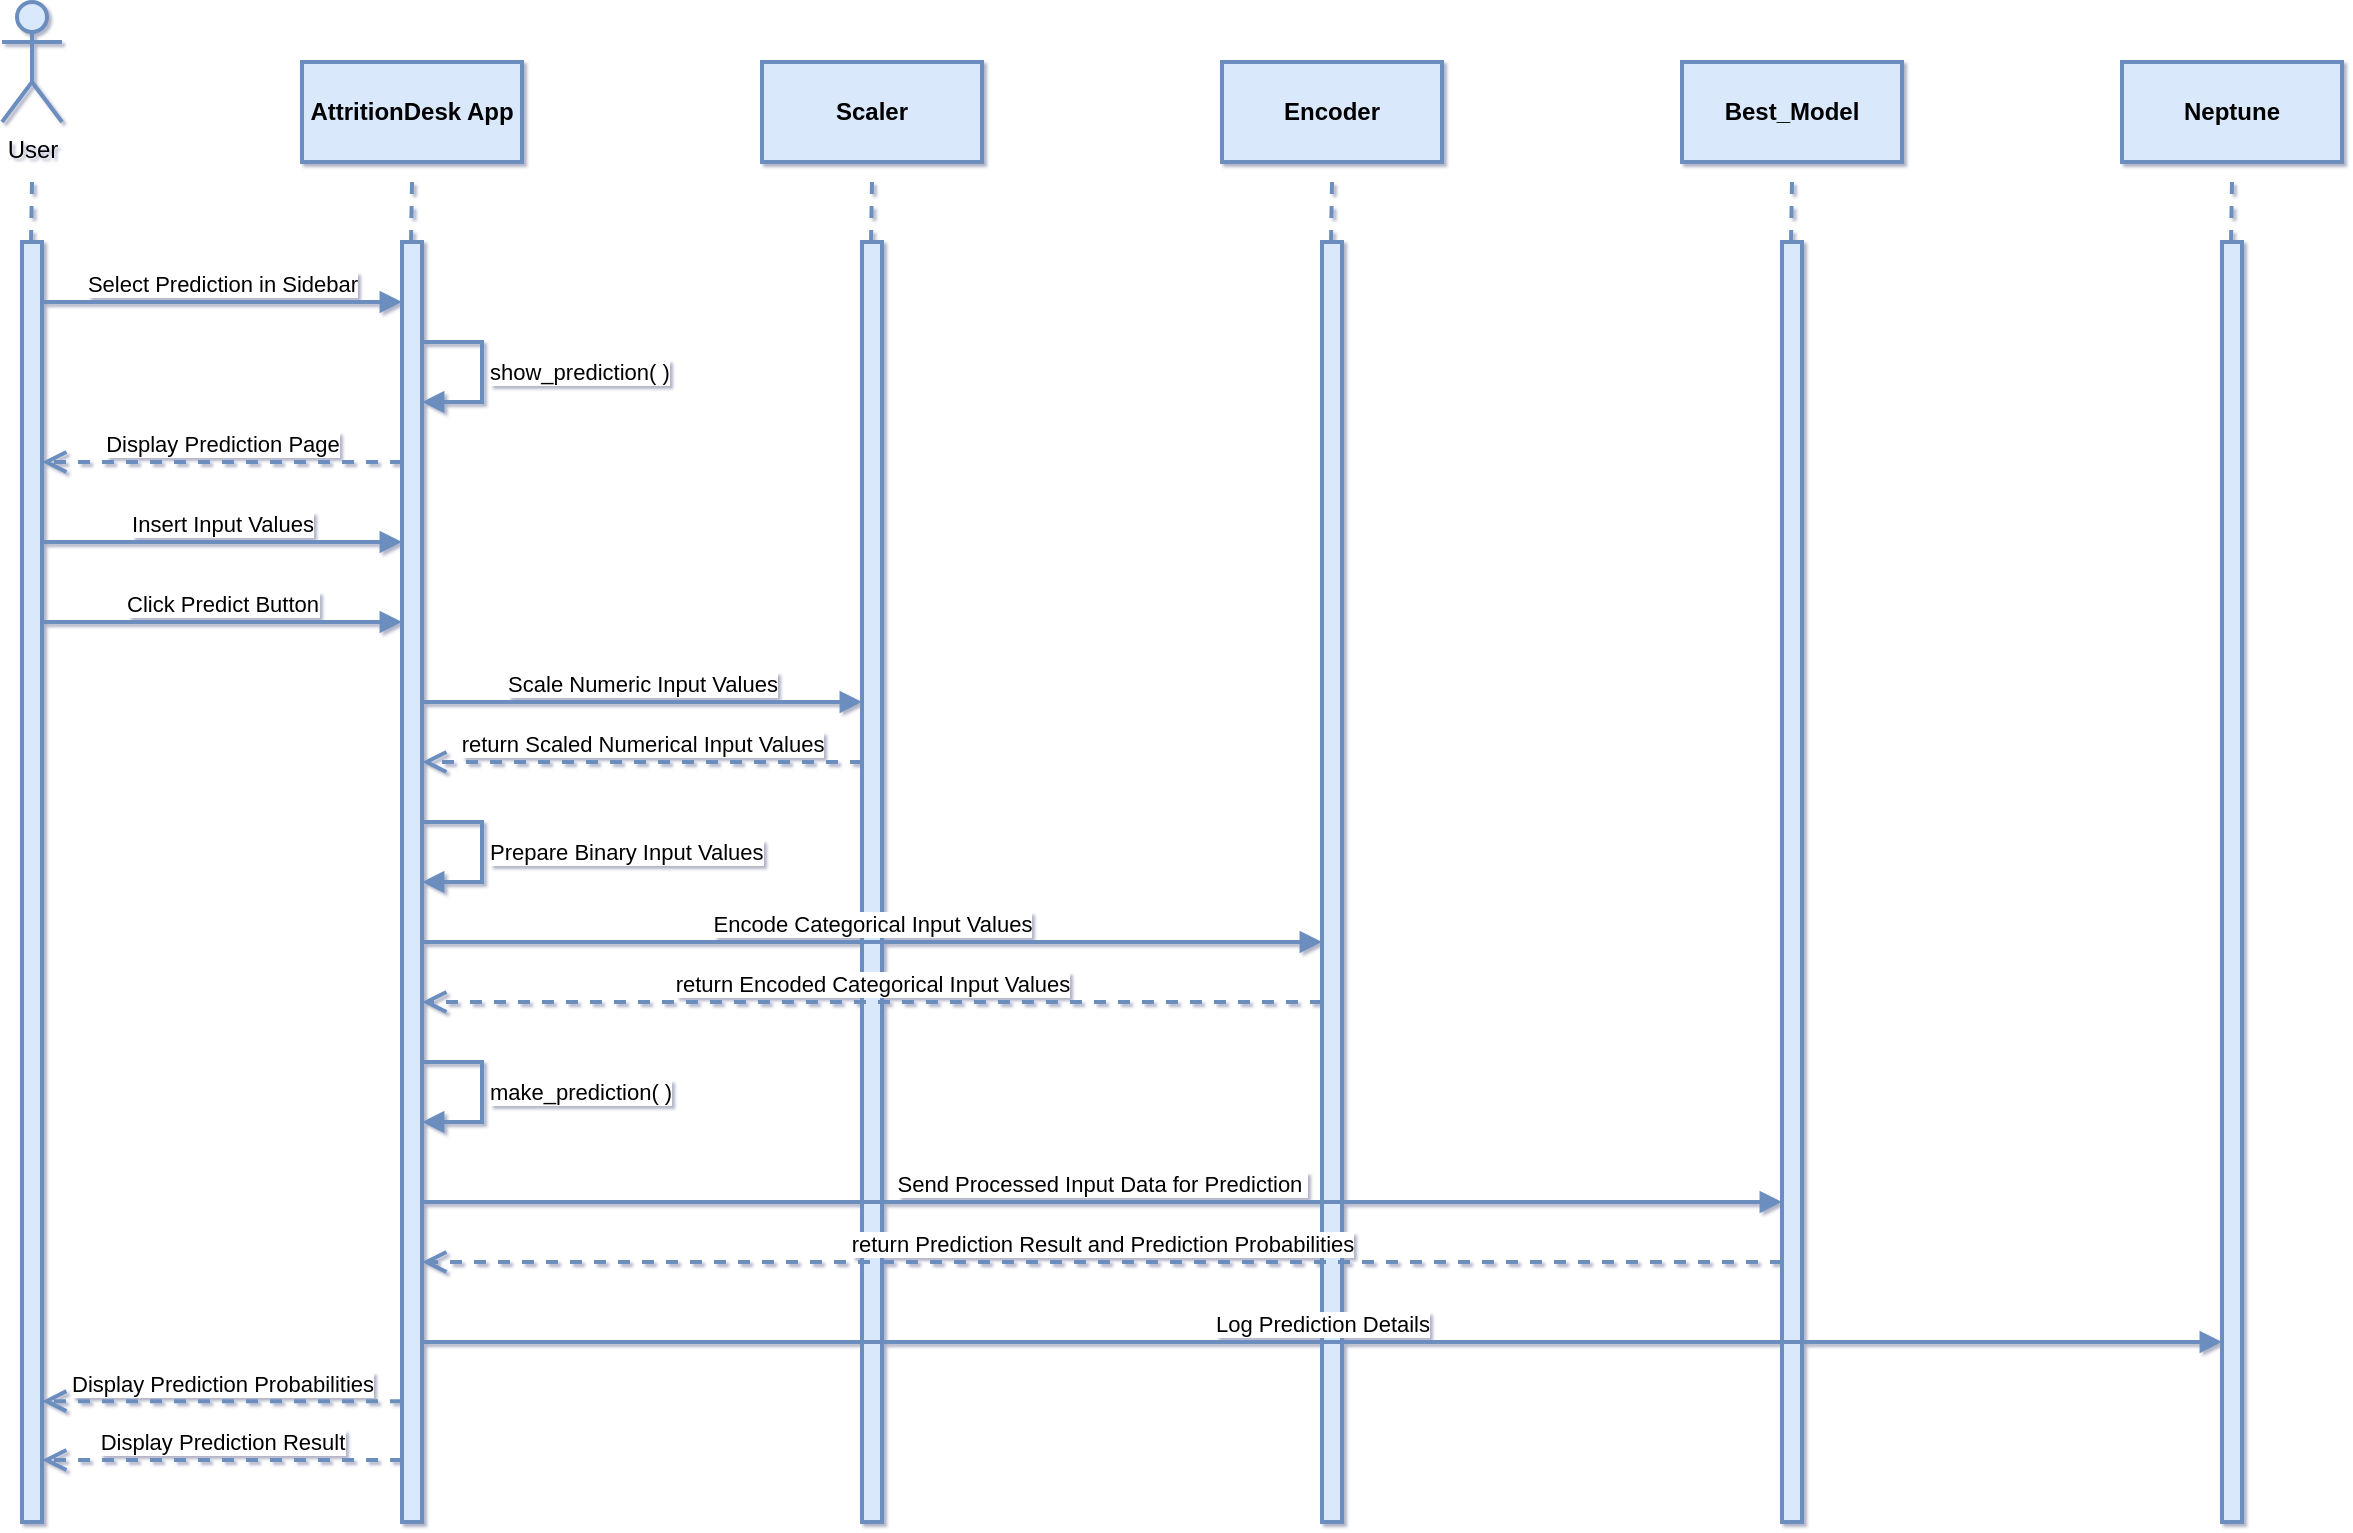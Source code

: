 <mxfile version="26.0.8">
  <diagram name="Pagina-1" id="xy44WM9axit6YsEuYfEI">
    <mxGraphModel grid="1" page="1" gridSize="10" guides="1" tooltips="1" connect="1" arrows="1" fold="1" pageScale="1" pageWidth="827" pageHeight="1169" math="0" shadow="1">
      <root>
        <mxCell id="0" />
        <mxCell id="1" parent="0" />
        <mxCell id="-Fmea5wu_MdY4uHTA9rm-1" value="User" style="shape=umlActor;verticalLabelPosition=bottom;verticalAlign=top;html=1;outlineConnect=0;fillColor=#dae8fc;strokeColor=#6c8ebf;strokeWidth=2;" vertex="1" parent="1">
          <mxGeometry x="50" y="30" width="30" height="60" as="geometry" />
        </mxCell>
        <mxCell id="-Fmea5wu_MdY4uHTA9rm-2" value="AttritionDesk App" style="html=1;whiteSpace=wrap;fillColor=#dae8fc;strokeColor=#6c8ebf;strokeWidth=2;fontStyle=1" vertex="1" parent="1">
          <mxGeometry x="200" y="60" width="110" height="50" as="geometry" />
        </mxCell>
        <mxCell id="-Fmea5wu_MdY4uHTA9rm-3" value="Scaler" style="html=1;whiteSpace=wrap;fillColor=#dae8fc;strokeColor=#6c8ebf;strokeWidth=2;fontStyle=1" vertex="1" parent="1">
          <mxGeometry x="430" y="60" width="110" height="50" as="geometry" />
        </mxCell>
        <mxCell id="-Fmea5wu_MdY4uHTA9rm-4" value="Encoder" style="html=1;whiteSpace=wrap;fillColor=#dae8fc;strokeColor=#6c8ebf;strokeWidth=2;fontStyle=1" vertex="1" parent="1">
          <mxGeometry x="660" y="60" width="110" height="50" as="geometry" />
        </mxCell>
        <mxCell id="-Fmea5wu_MdY4uHTA9rm-5" value="Best_Model" style="html=1;whiteSpace=wrap;fillColor=#dae8fc;strokeColor=#6c8ebf;strokeWidth=2;fontStyle=1" vertex="1" parent="1">
          <mxGeometry x="890" y="60" width="110" height="50" as="geometry" />
        </mxCell>
        <mxCell id="-Fmea5wu_MdY4uHTA9rm-6" value="" style="html=1;points=[[0,0,0,0,5],[0,1,0,0,-5],[1,0,0,0,5],[1,1,0,0,-5]];perimeter=orthogonalPerimeter;outlineConnect=0;targetShapes=umlLifeline;portConstraint=eastwest;newEdgeStyle={&quot;curved&quot;:0,&quot;rounded&quot;:0};fillColor=#dae8fc;strokeColor=#6c8ebf;strokeWidth=2;" vertex="1" parent="1">
          <mxGeometry x="60" y="150" width="10" height="640" as="geometry" />
        </mxCell>
        <mxCell id="-Fmea5wu_MdY4uHTA9rm-7" value="" style="html=1;points=[[0,0,0,0,5],[0,1,0,0,-5],[1,0,0,0,5],[1,1,0,0,-5]];perimeter=orthogonalPerimeter;outlineConnect=0;targetShapes=umlLifeline;portConstraint=eastwest;newEdgeStyle={&quot;curved&quot;:0,&quot;rounded&quot;:0};fillColor=#dae8fc;strokeColor=#6c8ebf;strokeWidth=2;" vertex="1" parent="1">
          <mxGeometry x="250" y="150" width="10" height="640" as="geometry" />
        </mxCell>
        <mxCell id="-Fmea5wu_MdY4uHTA9rm-8" value="" style="html=1;points=[[0,0,0,0,5],[0,1,0,0,-5],[1,0,0,0,5],[1,1,0,0,-5]];perimeter=orthogonalPerimeter;outlineConnect=0;targetShapes=umlLifeline;portConstraint=eastwest;newEdgeStyle={&quot;curved&quot;:0,&quot;rounded&quot;:0};fillColor=#dae8fc;strokeColor=#6c8ebf;strokeWidth=2;" vertex="1" parent="1">
          <mxGeometry x="480" y="150" width="10" height="640" as="geometry" />
        </mxCell>
        <mxCell id="-Fmea5wu_MdY4uHTA9rm-9" value="" style="html=1;points=[[0,0,0,0,5],[0,1,0,0,-5],[1,0,0,0,5],[1,1,0,0,-5]];perimeter=orthogonalPerimeter;outlineConnect=0;targetShapes=umlLifeline;portConstraint=eastwest;newEdgeStyle={&quot;curved&quot;:0,&quot;rounded&quot;:0};fillColor=#dae8fc;strokeColor=#6c8ebf;strokeWidth=2;" vertex="1" parent="1">
          <mxGeometry x="710" y="150" width="10" height="640" as="geometry" />
        </mxCell>
        <mxCell id="-Fmea5wu_MdY4uHTA9rm-10" value="" style="html=1;points=[[0,0,0,0,5],[0,1,0,0,-5],[1,0,0,0,5],[1,1,0,0,-5]];perimeter=orthogonalPerimeter;outlineConnect=0;targetShapes=umlLifeline;portConstraint=eastwest;newEdgeStyle={&quot;curved&quot;:0,&quot;rounded&quot;:0};fillColor=#dae8fc;strokeColor=#6c8ebf;strokeWidth=2;" vertex="1" parent="1">
          <mxGeometry x="940" y="150" width="10" height="640" as="geometry" />
        </mxCell>
        <mxCell id="-Fmea5wu_MdY4uHTA9rm-11" value="" style="endArrow=none;dashed=1;html=1;rounded=0;fillColor=#dae8fc;strokeColor=#6c8ebf;strokeWidth=2;" edge="1" parent="1">
          <mxGeometry width="50" height="50" relative="1" as="geometry">
            <mxPoint x="64.5" y="150" as="sourcePoint" />
            <mxPoint x="65" y="120" as="targetPoint" />
          </mxGeometry>
        </mxCell>
        <mxCell id="-Fmea5wu_MdY4uHTA9rm-12" value="" style="endArrow=none;dashed=1;html=1;rounded=0;fillColor=#dae8fc;strokeColor=#6c8ebf;strokeWidth=2;" edge="1" parent="1">
          <mxGeometry width="50" height="50" relative="1" as="geometry">
            <mxPoint x="254.5" y="150" as="sourcePoint" />
            <mxPoint x="255" y="120" as="targetPoint" />
          </mxGeometry>
        </mxCell>
        <mxCell id="-Fmea5wu_MdY4uHTA9rm-13" value="" style="endArrow=none;dashed=1;html=1;rounded=0;fillColor=#dae8fc;strokeColor=#6c8ebf;strokeWidth=2;" edge="1" parent="1">
          <mxGeometry width="50" height="50" relative="1" as="geometry">
            <mxPoint x="484.5" y="150" as="sourcePoint" />
            <mxPoint x="485" y="120" as="targetPoint" />
          </mxGeometry>
        </mxCell>
        <mxCell id="-Fmea5wu_MdY4uHTA9rm-14" value="" style="endArrow=none;dashed=1;html=1;rounded=0;fillColor=#dae8fc;strokeColor=#6c8ebf;strokeWidth=2;" edge="1" parent="1">
          <mxGeometry width="50" height="50" relative="1" as="geometry">
            <mxPoint x="714.5" y="150" as="sourcePoint" />
            <mxPoint x="715" y="120" as="targetPoint" />
          </mxGeometry>
        </mxCell>
        <mxCell id="-Fmea5wu_MdY4uHTA9rm-15" value="" style="endArrow=none;dashed=1;html=1;rounded=0;fillColor=#dae8fc;strokeColor=#6c8ebf;strokeWidth=2;" edge="1" parent="1">
          <mxGeometry width="50" height="50" relative="1" as="geometry">
            <mxPoint x="944.5" y="150" as="sourcePoint" />
            <mxPoint x="945" y="120" as="targetPoint" />
          </mxGeometry>
        </mxCell>
        <mxCell id="-Fmea5wu_MdY4uHTA9rm-16" value="Select Prediction in Sidebar" style="html=1;verticalAlign=bottom;endArrow=block;curved=0;rounded=0;fillColor=#dae8fc;strokeColor=#6c8ebf;strokeWidth=2;" edge="1" parent="1">
          <mxGeometry width="80" relative="1" as="geometry">
            <mxPoint x="70" y="180" as="sourcePoint" />
            <mxPoint x="250" y="180" as="targetPoint" />
          </mxGeometry>
        </mxCell>
        <mxCell id="-Fmea5wu_MdY4uHTA9rm-17" value="Display Prediction Page" style="html=1;verticalAlign=bottom;endArrow=open;dashed=1;endSize=8;curved=0;rounded=0;fillColor=#dae8fc;strokeColor=#6c8ebf;strokeWidth=2;" edge="1" parent="1" target="-Fmea5wu_MdY4uHTA9rm-6">
          <mxGeometry relative="1" as="geometry">
            <mxPoint x="250" y="260" as="sourcePoint" />
            <mxPoint x="170" y="260" as="targetPoint" />
          </mxGeometry>
        </mxCell>
        <mxCell id="-Fmea5wu_MdY4uHTA9rm-19" value="Insert Input Values" style="html=1;verticalAlign=bottom;endArrow=block;curved=0;rounded=0;fillColor=#dae8fc;strokeColor=#6c8ebf;strokeWidth=2;" edge="1" parent="1">
          <mxGeometry width="80" relative="1" as="geometry">
            <mxPoint x="70" y="300" as="sourcePoint" />
            <mxPoint x="250" y="300" as="targetPoint" />
          </mxGeometry>
        </mxCell>
        <mxCell id="-Fmea5wu_MdY4uHTA9rm-20" value="Click Predict Button" style="html=1;verticalAlign=bottom;endArrow=block;curved=0;rounded=0;fillColor=#dae8fc;strokeColor=#6c8ebf;strokeWidth=2;" edge="1" parent="1">
          <mxGeometry width="80" relative="1" as="geometry">
            <mxPoint x="70" y="340" as="sourcePoint" />
            <mxPoint x="250" y="340" as="targetPoint" />
          </mxGeometry>
        </mxCell>
        <mxCell id="-Fmea5wu_MdY4uHTA9rm-21" value="Scale Numeric Input Values" style="html=1;verticalAlign=bottom;endArrow=block;curved=0;rounded=0;fillColor=#dae8fc;strokeColor=#6c8ebf;strokeWidth=2;" edge="1" parent="1" target="-Fmea5wu_MdY4uHTA9rm-8">
          <mxGeometry width="80" relative="1" as="geometry">
            <mxPoint x="260" y="380" as="sourcePoint" />
            <mxPoint x="440" y="380" as="targetPoint" />
          </mxGeometry>
        </mxCell>
        <mxCell id="-Fmea5wu_MdY4uHTA9rm-22" value="return Scaled Numerical Input Values" style="html=1;verticalAlign=bottom;endArrow=open;dashed=1;endSize=8;curved=0;rounded=0;fillColor=#dae8fc;strokeColor=#6c8ebf;strokeWidth=2;" edge="1" parent="1">
          <mxGeometry relative="1" as="geometry">
            <mxPoint x="480" y="410" as="sourcePoint" />
            <mxPoint x="260" y="410" as="targetPoint" />
          </mxGeometry>
        </mxCell>
        <mxCell id="-Fmea5wu_MdY4uHTA9rm-23" value="Encode Categorical Input Values" style="html=1;verticalAlign=bottom;endArrow=block;curved=0;rounded=0;fillColor=#dae8fc;strokeColor=#6c8ebf;strokeWidth=2;" edge="1" parent="1">
          <mxGeometry width="80" relative="1" as="geometry">
            <mxPoint x="260" y="500" as="sourcePoint" />
            <mxPoint x="710" y="500" as="targetPoint" />
          </mxGeometry>
        </mxCell>
        <mxCell id="-Fmea5wu_MdY4uHTA9rm-24" value="return Encoded Categorical Input Values" style="html=1;verticalAlign=bottom;endArrow=open;dashed=1;endSize=8;curved=0;rounded=0;fillColor=#dae8fc;strokeColor=#6c8ebf;strokeWidth=2;" edge="1" parent="1">
          <mxGeometry relative="1" as="geometry">
            <mxPoint x="710" y="530" as="sourcePoint" />
            <mxPoint x="260" y="530" as="targetPoint" />
          </mxGeometry>
        </mxCell>
        <mxCell id="-Fmea5wu_MdY4uHTA9rm-26" value="Prepare Binary Input Values" style="html=1;align=left;spacingLeft=2;endArrow=block;rounded=0;edgeStyle=orthogonalEdgeStyle;curved=0;rounded=0;fillColor=#dae8fc;strokeColor=#6c8ebf;strokeWidth=2;" edge="1" parent="1">
          <mxGeometry relative="1" as="geometry">
            <mxPoint x="260" y="440" as="sourcePoint" />
            <Array as="points">
              <mxPoint x="290" y="440" />
              <mxPoint x="290" y="470" />
            </Array>
            <mxPoint x="260" y="470" as="targetPoint" />
          </mxGeometry>
        </mxCell>
        <mxCell id="-Fmea5wu_MdY4uHTA9rm-27" value="make_prediction( )" style="html=1;align=left;spacingLeft=2;endArrow=block;rounded=0;edgeStyle=orthogonalEdgeStyle;curved=0;rounded=0;fillColor=#dae8fc;strokeColor=#6c8ebf;strokeWidth=2;" edge="1" parent="1">
          <mxGeometry relative="1" as="geometry">
            <mxPoint x="260" y="560" as="sourcePoint" />
            <Array as="points">
              <mxPoint x="290" y="560" />
              <mxPoint x="290" y="590" />
            </Array>
            <mxPoint x="260" y="590" as="targetPoint" />
          </mxGeometry>
        </mxCell>
        <mxCell id="-Fmea5wu_MdY4uHTA9rm-28" value="Send Processed Input Data for Prediction&amp;nbsp;" style="html=1;verticalAlign=bottom;endArrow=block;curved=0;rounded=0;fillColor=#dae8fc;strokeColor=#6c8ebf;strokeWidth=2;" edge="1" parent="1" target="-Fmea5wu_MdY4uHTA9rm-10">
          <mxGeometry width="80" relative="1" as="geometry">
            <mxPoint x="260" y="630" as="sourcePoint" />
            <mxPoint x="710" y="630" as="targetPoint" />
            <mxPoint as="offset" />
          </mxGeometry>
        </mxCell>
        <mxCell id="-Fmea5wu_MdY4uHTA9rm-29" value="return Prediction Result and Prediction Probabilities" style="html=1;verticalAlign=bottom;endArrow=open;dashed=1;endSize=8;curved=0;rounded=0;fillColor=#dae8fc;strokeColor=#6c8ebf;strokeWidth=2;" edge="1" parent="1" source="-Fmea5wu_MdY4uHTA9rm-10">
          <mxGeometry relative="1" as="geometry">
            <mxPoint x="710" y="660" as="sourcePoint" />
            <mxPoint x="260" y="660" as="targetPoint" />
          </mxGeometry>
        </mxCell>
        <mxCell id="-Fmea5wu_MdY4uHTA9rm-30" value="Display Prediction Probabilities" style="html=1;verticalAlign=bottom;endArrow=open;dashed=1;endSize=8;curved=0;rounded=0;fillColor=#dae8fc;strokeColor=#6c8ebf;strokeWidth=2;" edge="1" parent="1">
          <mxGeometry relative="1" as="geometry">
            <mxPoint x="250" y="729.57" as="sourcePoint" />
            <mxPoint x="70" y="729.57" as="targetPoint" />
          </mxGeometry>
        </mxCell>
        <mxCell id="-Fmea5wu_MdY4uHTA9rm-31" value="Display Prediction Result" style="html=1;verticalAlign=bottom;endArrow=open;dashed=1;endSize=8;curved=0;rounded=0;fillColor=#dae8fc;strokeColor=#6c8ebf;strokeWidth=2;" edge="1" parent="1">
          <mxGeometry relative="1" as="geometry">
            <mxPoint x="250" y="759" as="sourcePoint" />
            <mxPoint x="70" y="759" as="targetPoint" />
          </mxGeometry>
        </mxCell>
        <mxCell id="9Mxybd7xQVCg7SEX3XQD-1" value="Neptune" style="html=1;whiteSpace=wrap;fillColor=#dae8fc;strokeColor=#6c8ebf;strokeWidth=2;fontStyle=1" vertex="1" parent="1">
          <mxGeometry x="1110" y="60" width="110" height="50" as="geometry" />
        </mxCell>
        <mxCell id="9Mxybd7xQVCg7SEX3XQD-2" value="" style="html=1;points=[[0,0,0,0,5],[0,1,0,0,-5],[1,0,0,0,5],[1,1,0,0,-5]];perimeter=orthogonalPerimeter;outlineConnect=0;targetShapes=umlLifeline;portConstraint=eastwest;newEdgeStyle={&quot;curved&quot;:0,&quot;rounded&quot;:0};fillColor=#dae8fc;strokeColor=#6c8ebf;strokeWidth=2;" vertex="1" parent="1">
          <mxGeometry x="1160" y="150" width="10" height="640" as="geometry" />
        </mxCell>
        <mxCell id="9Mxybd7xQVCg7SEX3XQD-3" value="" style="endArrow=none;dashed=1;html=1;rounded=0;fillColor=#dae8fc;strokeColor=#6c8ebf;strokeWidth=2;" edge="1" parent="1">
          <mxGeometry width="50" height="50" relative="1" as="geometry">
            <mxPoint x="1164.5" y="150" as="sourcePoint" />
            <mxPoint x="1165" y="120" as="targetPoint" />
          </mxGeometry>
        </mxCell>
        <mxCell id="9Mxybd7xQVCg7SEX3XQD-4" value="Log Prediction Details" style="html=1;verticalAlign=bottom;endArrow=block;curved=0;rounded=0;fillColor=#dae8fc;strokeColor=#6c8ebf;strokeWidth=2;" edge="1" parent="1" target="9Mxybd7xQVCg7SEX3XQD-2">
          <mxGeometry width="80" relative="1" as="geometry">
            <mxPoint x="260" y="700" as="sourcePoint" />
            <mxPoint x="940" y="700" as="targetPoint" />
            <mxPoint as="offset" />
          </mxGeometry>
        </mxCell>
        <mxCell id="Q8Pn0q_EfBSTyNjoFkh3-1" value="show_prediction( )" style="html=1;align=left;spacingLeft=2;endArrow=block;rounded=0;edgeStyle=orthogonalEdgeStyle;curved=0;rounded=0;fillColor=#dae8fc;strokeColor=#6c8ebf;strokeWidth=2;" edge="1" parent="1">
          <mxGeometry relative="1" as="geometry">
            <mxPoint x="260" y="200" as="sourcePoint" />
            <Array as="points">
              <mxPoint x="290" y="200" />
              <mxPoint x="290" y="230" />
            </Array>
            <mxPoint x="260" y="230" as="targetPoint" />
          </mxGeometry>
        </mxCell>
      </root>
    </mxGraphModel>
  </diagram>
</mxfile>
